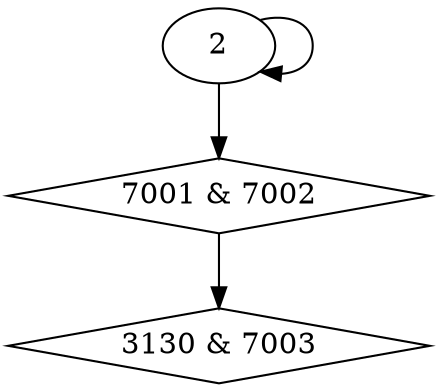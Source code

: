 digraph {
0 [label = "3130 & 7003", shape = diamond];
1 [label = "7001 & 7002", shape = diamond];
1 -> 0;
2 -> 1;
2 -> 2;
}
